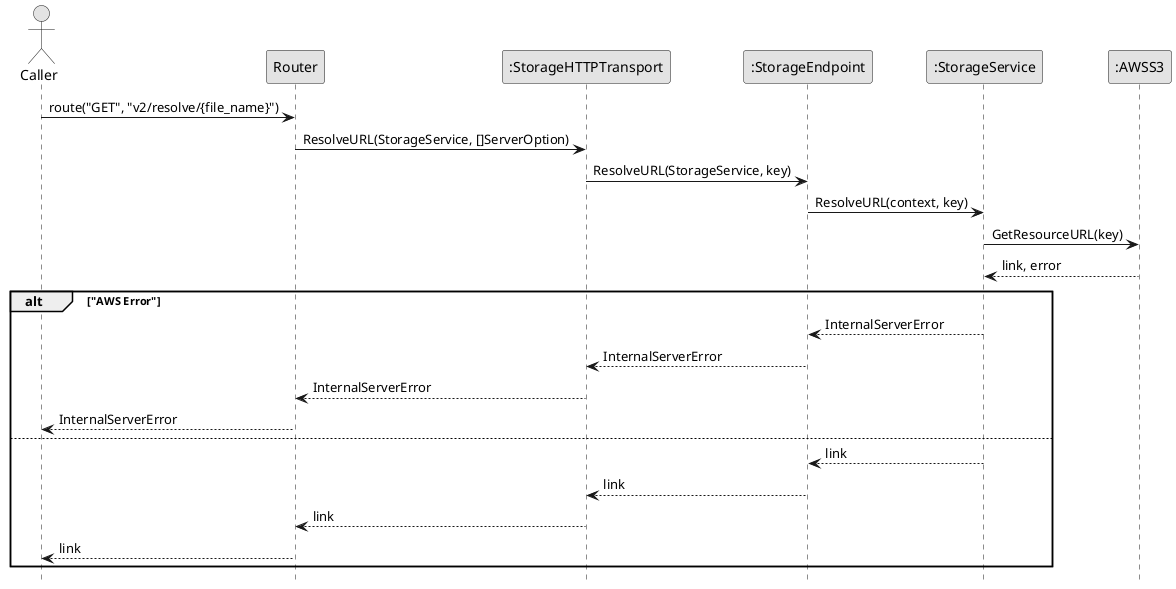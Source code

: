 @startuml Resolve

skinparam Monochrome true
skinparam Shadowing false
hide footbox

actor Caller
participant "Router" as Router
participant ":StorageHTTPTransport" as StorageHTTPTransport
participant ":StorageEndpoint" as StorageEndpoint
participant ":StorageService" as StorageService
participant ":AWSS3" as AWSS3

Caller->Router: route("GET", "v2/resolve/{file_name}")
Router->StorageHTTPTransport: ResolveURL(StorageService, []ServerOption)
StorageHTTPTransport->StorageEndpoint: ResolveURL(StorageService, key)
StorageEndpoint->StorageService: ResolveURL(context, key)
StorageService->AWSS3: GetResourceURL(key)
AWSS3-->StorageService: link, error

alt "AWS Error"
    StorageService-->StorageEndpoint: InternalServerError
    StorageEndpoint-->StorageHTTPTransport: InternalServerError
    StorageHTTPTransport-->Router: InternalServerError
    Router-->Caller: InternalServerError
else
    StorageService-->StorageEndpoint: link
    StorageEndpoint-->StorageHTTPTransport: link
    StorageHTTPTransport-->Router: link
    Router-->Caller: link
end

@enduml